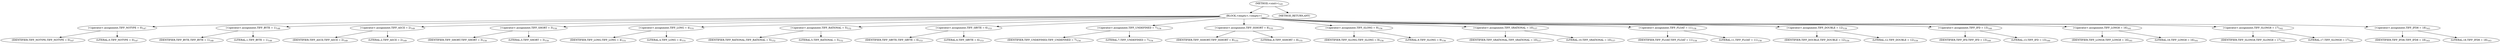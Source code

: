 digraph "&lt;sinit&gt;" {  
"8104" [label = <(METHOD,&lt;sinit&gt;)<SUB>145</SUB>> ]
"8105" [label = <(BLOCK,&lt;empty&gt;,&lt;empty&gt;)> ]
"8106" [label = <(&lt;operator&gt;.assignment,TIFF_NOTYPE = 0)<SUB>147</SUB>> ]
"8107" [label = <(IDENTIFIER,TIFF_NOTYPE,TIFF_NOTYPE = 0)<SUB>147</SUB>> ]
"8108" [label = <(LITERAL,0,TIFF_NOTYPE = 0)<SUB>147</SUB>> ]
"8109" [label = <(&lt;operator&gt;.assignment,TIFF_BYTE = 1)<SUB>148</SUB>> ]
"8110" [label = <(IDENTIFIER,TIFF_BYTE,TIFF_BYTE = 1)<SUB>148</SUB>> ]
"8111" [label = <(LITERAL,1,TIFF_BYTE = 1)<SUB>148</SUB>> ]
"8112" [label = <(&lt;operator&gt;.assignment,TIFF_ASCII = 2)<SUB>149</SUB>> ]
"8113" [label = <(IDENTIFIER,TIFF_ASCII,TIFF_ASCII = 2)<SUB>149</SUB>> ]
"8114" [label = <(LITERAL,2,TIFF_ASCII = 2)<SUB>149</SUB>> ]
"8115" [label = <(&lt;operator&gt;.assignment,TIFF_SHORT = 3)<SUB>150</SUB>> ]
"8116" [label = <(IDENTIFIER,TIFF_SHORT,TIFF_SHORT = 3)<SUB>150</SUB>> ]
"8117" [label = <(LITERAL,3,TIFF_SHORT = 3)<SUB>150</SUB>> ]
"8118" [label = <(&lt;operator&gt;.assignment,TIFF_LONG = 4)<SUB>151</SUB>> ]
"8119" [label = <(IDENTIFIER,TIFF_LONG,TIFF_LONG = 4)<SUB>151</SUB>> ]
"8120" [label = <(LITERAL,4,TIFF_LONG = 4)<SUB>151</SUB>> ]
"8121" [label = <(&lt;operator&gt;.assignment,TIFF_RATIONAL = 5)<SUB>152</SUB>> ]
"8122" [label = <(IDENTIFIER,TIFF_RATIONAL,TIFF_RATIONAL = 5)<SUB>152</SUB>> ]
"8123" [label = <(LITERAL,5,TIFF_RATIONAL = 5)<SUB>152</SUB>> ]
"8124" [label = <(&lt;operator&gt;.assignment,TIFF_SBYTE = 6)<SUB>153</SUB>> ]
"8125" [label = <(IDENTIFIER,TIFF_SBYTE,TIFF_SBYTE = 6)<SUB>153</SUB>> ]
"8126" [label = <(LITERAL,6,TIFF_SBYTE = 6)<SUB>153</SUB>> ]
"8127" [label = <(&lt;operator&gt;.assignment,TIFF_UNDEFINED = 7)<SUB>154</SUB>> ]
"8128" [label = <(IDENTIFIER,TIFF_UNDEFINED,TIFF_UNDEFINED = 7)<SUB>154</SUB>> ]
"8129" [label = <(LITERAL,7,TIFF_UNDEFINED = 7)<SUB>154</SUB>> ]
"8130" [label = <(&lt;operator&gt;.assignment,TIFF_SSHORT = 8)<SUB>155</SUB>> ]
"8131" [label = <(IDENTIFIER,TIFF_SSHORT,TIFF_SSHORT = 8)<SUB>155</SUB>> ]
"8132" [label = <(LITERAL,8,TIFF_SSHORT = 8)<SUB>155</SUB>> ]
"8133" [label = <(&lt;operator&gt;.assignment,TIFF_SLONG = 9)<SUB>156</SUB>> ]
"8134" [label = <(IDENTIFIER,TIFF_SLONG,TIFF_SLONG = 9)<SUB>156</SUB>> ]
"8135" [label = <(LITERAL,9,TIFF_SLONG = 9)<SUB>156</SUB>> ]
"8136" [label = <(&lt;operator&gt;.assignment,TIFF_SRATIONAL = 10)<SUB>157</SUB>> ]
"8137" [label = <(IDENTIFIER,TIFF_SRATIONAL,TIFF_SRATIONAL = 10)<SUB>157</SUB>> ]
"8138" [label = <(LITERAL,10,TIFF_SRATIONAL = 10)<SUB>157</SUB>> ]
"8139" [label = <(&lt;operator&gt;.assignment,TIFF_FLOAT = 11)<SUB>158</SUB>> ]
"8140" [label = <(IDENTIFIER,TIFF_FLOAT,TIFF_FLOAT = 11)<SUB>158</SUB>> ]
"8141" [label = <(LITERAL,11,TIFF_FLOAT = 11)<SUB>158</SUB>> ]
"8142" [label = <(&lt;operator&gt;.assignment,TIFF_DOUBLE = 12)<SUB>159</SUB>> ]
"8143" [label = <(IDENTIFIER,TIFF_DOUBLE,TIFF_DOUBLE = 12)<SUB>159</SUB>> ]
"8144" [label = <(LITERAL,12,TIFF_DOUBLE = 12)<SUB>159</SUB>> ]
"8145" [label = <(&lt;operator&gt;.assignment,TIFF_IFD = 13)<SUB>160</SUB>> ]
"8146" [label = <(IDENTIFIER,TIFF_IFD,TIFF_IFD = 13)<SUB>160</SUB>> ]
"8147" [label = <(LITERAL,13,TIFF_IFD = 13)<SUB>160</SUB>> ]
"8148" [label = <(&lt;operator&gt;.assignment,TIFF_LONG8 = 16)<SUB>161</SUB>> ]
"8149" [label = <(IDENTIFIER,TIFF_LONG8,TIFF_LONG8 = 16)<SUB>161</SUB>> ]
"8150" [label = <(LITERAL,16,TIFF_LONG8 = 16)<SUB>161</SUB>> ]
"8151" [label = <(&lt;operator&gt;.assignment,TIFF_SLONG8 = 17)<SUB>162</SUB>> ]
"8152" [label = <(IDENTIFIER,TIFF_SLONG8,TIFF_SLONG8 = 17)<SUB>162</SUB>> ]
"8153" [label = <(LITERAL,17,TIFF_SLONG8 = 17)<SUB>162</SUB>> ]
"8154" [label = <(&lt;operator&gt;.assignment,TIFF_IFD8 = 18)<SUB>163</SUB>> ]
"8155" [label = <(IDENTIFIER,TIFF_IFD8,TIFF_IFD8 = 18)<SUB>163</SUB>> ]
"8156" [label = <(LITERAL,18,TIFF_IFD8 = 18)<SUB>163</SUB>> ]
"8157" [label = <(METHOD_RETURN,ANY)> ]
  "8104" -> "8105" 
  "8104" -> "8157" 
  "8105" -> "8106" 
  "8105" -> "8109" 
  "8105" -> "8112" 
  "8105" -> "8115" 
  "8105" -> "8118" 
  "8105" -> "8121" 
  "8105" -> "8124" 
  "8105" -> "8127" 
  "8105" -> "8130" 
  "8105" -> "8133" 
  "8105" -> "8136" 
  "8105" -> "8139" 
  "8105" -> "8142" 
  "8105" -> "8145" 
  "8105" -> "8148" 
  "8105" -> "8151" 
  "8105" -> "8154" 
  "8106" -> "8107" 
  "8106" -> "8108" 
  "8109" -> "8110" 
  "8109" -> "8111" 
  "8112" -> "8113" 
  "8112" -> "8114" 
  "8115" -> "8116" 
  "8115" -> "8117" 
  "8118" -> "8119" 
  "8118" -> "8120" 
  "8121" -> "8122" 
  "8121" -> "8123" 
  "8124" -> "8125" 
  "8124" -> "8126" 
  "8127" -> "8128" 
  "8127" -> "8129" 
  "8130" -> "8131" 
  "8130" -> "8132" 
  "8133" -> "8134" 
  "8133" -> "8135" 
  "8136" -> "8137" 
  "8136" -> "8138" 
  "8139" -> "8140" 
  "8139" -> "8141" 
  "8142" -> "8143" 
  "8142" -> "8144" 
  "8145" -> "8146" 
  "8145" -> "8147" 
  "8148" -> "8149" 
  "8148" -> "8150" 
  "8151" -> "8152" 
  "8151" -> "8153" 
  "8154" -> "8155" 
  "8154" -> "8156" 
}
